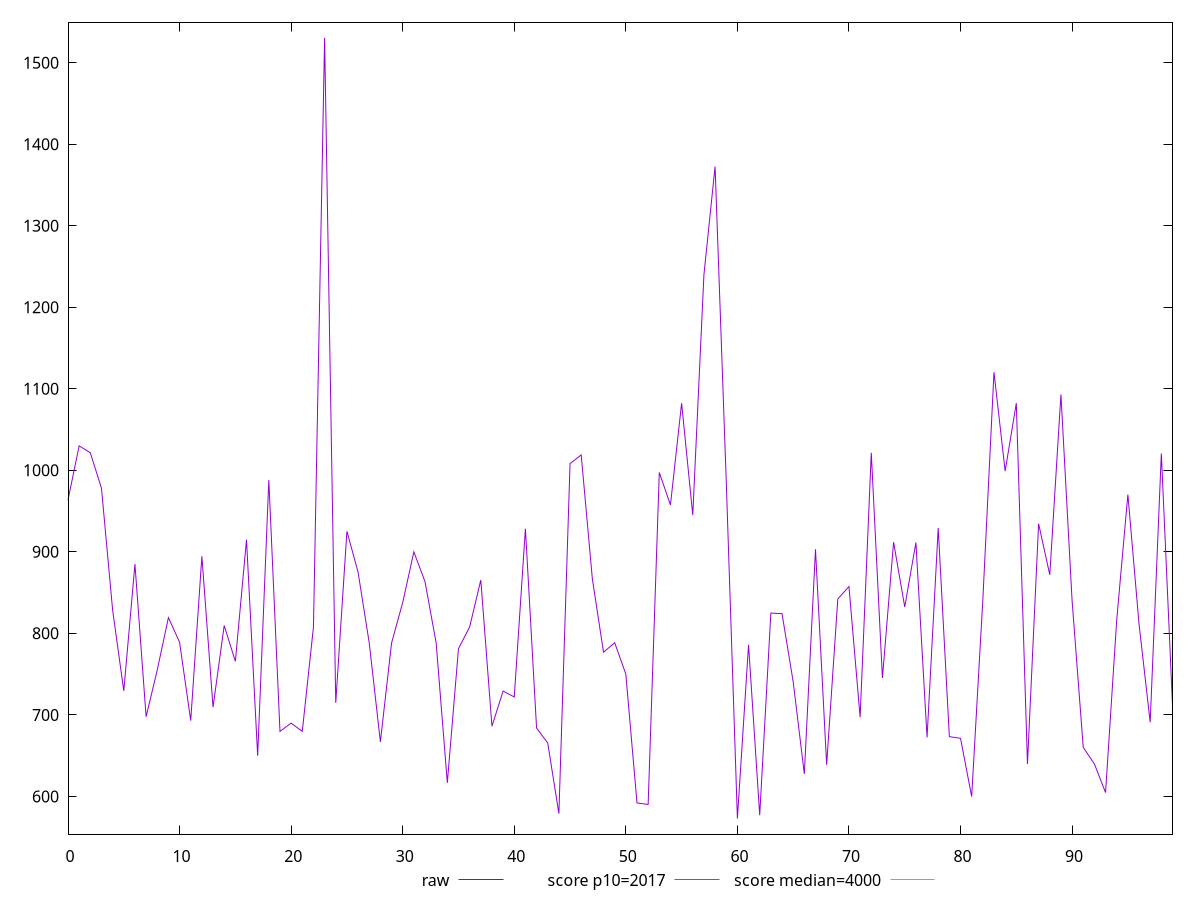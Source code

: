 reset

$raw <<EOF
0 963.6320000000012
1 1030.0240000000003
2 1021.4840000000011
3 978.0880000000008
4 828.6080000000002
5 729.376000000001
6 884.9560000000007
7 697.7360000000007
8 755.0880000000008
9 819.2960000000008
10 789.2160000000005
11 693.0200000000006
12 894.5920000000008
13 709.4480000000005
14 809.6160000000009
15 765.6560000000004
16 914.9200000000008
17 649.9040000000002
18 988.0520000000008
19 679.7880000000007
20 689.9160000000007
21 679.784
22 807.6920000000006
23 1530.4080000000008
24 714.7600000000007
25 925.2520000000001
26 875.072
27 788.3960000000008
28 666.8879999999999
29 788.0400000000013
30 837.7440000000004
31 900.0200000000016
32 863.360000000001
33 788.0760000000013
34 616.7040000000003
35 781.3120000000013
36 807.7840000000006
37 865.424000000001
38 686.1400000000006
39 729.1680000000001
40 721.9720000000003
41 928.3520000000003
42 683.8760000000008
43 665.5200000000006
44 578.8920000000007
45 1008.2320000000005
46 1018.8880000000016
47 866.7760000000001
48 776.8480000000006
49 788.5680000000009
50 750.0480000000003
51 592.0680000000007
52 590.1240000000006
53 997.2960000000007
54 957.5640000000008
55 1082.3720000000017
56 945.1400000000012
57 1239.8719999999998
58 1372.6839999999995
59 987.1280000000011
60 572.8920000000006
61 786.0360000000002
62 576.9800000000004
63 824.8880000000006
64 824.2120000000012
65 740.6360000000005
66 627.6360000000006
67 903.1400000000004
68 638.8080000000007
69 842.1880000000009
70 857.4920000000003
71 697.1480000000007
72 1021.5279999999997
73 745.2640000000007
74 911.8520000000009
75 832.3880000000009
76 911.384000000001
77 672.2800000000008
78 929.2080000000004
79 673.344000000001
80 671.2200000000003
81 599.8560000000004
82 841.3760000000012
83 1120.3600000000008
84 999.0200000000011
85 1082.4080000000013
86 639.8280000000008
87 934.4800000000006
88 871.8080000000011
89 1093.0320000000002
90 840.1920000000007
91 660.1120000000006
92 639.7920000000001
93 604.7400000000006
94 816.4680000000009
95 970.2600000000015
96 811.6120000000012
97 690.9600000000004
98 1020.6560000000007
99 711.9560000000007
EOF

set key outside below
set xrange [0:99]
set yrange [553.7416800000007:1549.5583200000008]
set trange [553.7416800000007:1549.5583200000008]
set terminal svg size 640, 500 enhanced background rgb 'white'
set output "report_00017_2021-02-10T15-08-03.406Z/mainthread-work-breakdown/samples/pages+cached+noadtech+nomedia/raw/values.svg"

plot $raw title "raw" with line, \
     2017 title "score p10=2017", \
     4000 title "score median=4000"

reset
